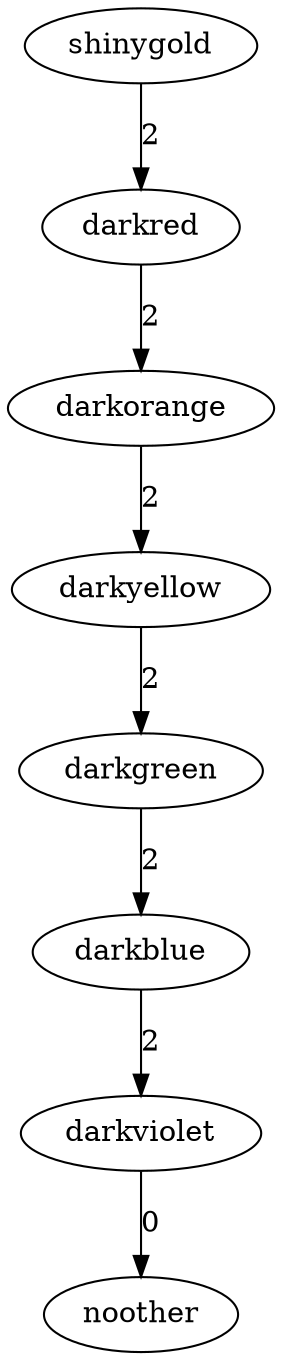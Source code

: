 digraph MyGraph {
shinygold -> darkred [label= "2"];
darkred -> darkorange [label= "2"];
darkorange -> darkyellow [label= "2"];
darkyellow -> darkgreen [label= "2"];
darkgreen -> darkblue [label= "2"];
darkblue -> darkviolet [label= "2"];
darkviolet -> noother [label= "0"];
}

